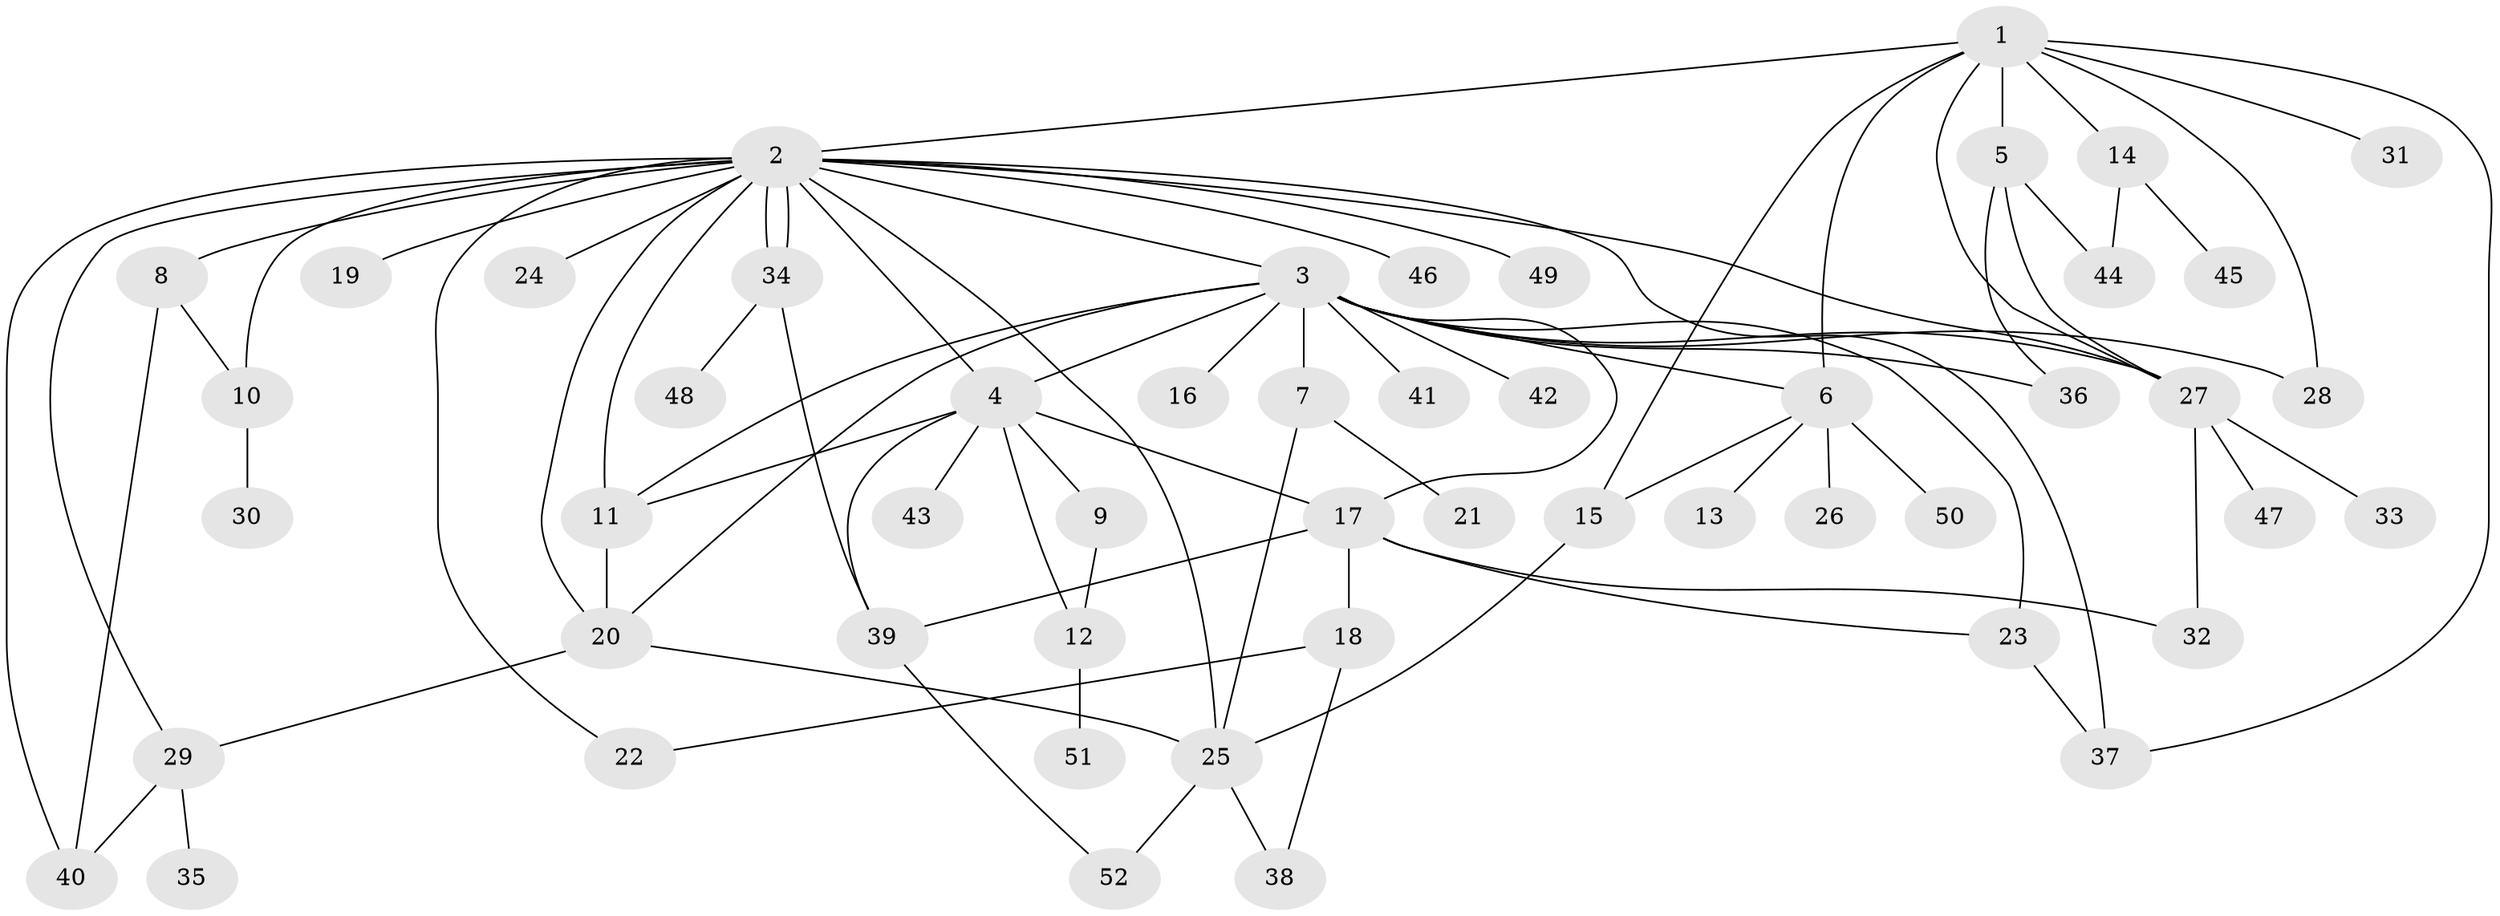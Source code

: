 // coarse degree distribution, {6: 0.047619047619047616, 12: 0.047619047619047616, 10: 0.047619047619047616, 5: 0.09523809523809523, 4: 0.19047619047619047, 3: 0.047619047619047616, 2: 0.19047619047619047, 1: 0.3333333333333333}
// Generated by graph-tools (version 1.1) at 2025/50/03/04/25 22:50:04]
// undirected, 52 vertices, 83 edges
graph export_dot {
  node [color=gray90,style=filled];
  1;
  2;
  3;
  4;
  5;
  6;
  7;
  8;
  9;
  10;
  11;
  12;
  13;
  14;
  15;
  16;
  17;
  18;
  19;
  20;
  21;
  22;
  23;
  24;
  25;
  26;
  27;
  28;
  29;
  30;
  31;
  32;
  33;
  34;
  35;
  36;
  37;
  38;
  39;
  40;
  41;
  42;
  43;
  44;
  45;
  46;
  47;
  48;
  49;
  50;
  51;
  52;
  1 -- 2;
  1 -- 5;
  1 -- 6;
  1 -- 14;
  1 -- 15;
  1 -- 27;
  1 -- 28;
  1 -- 31;
  1 -- 37;
  2 -- 3;
  2 -- 4;
  2 -- 8;
  2 -- 10;
  2 -- 11;
  2 -- 19;
  2 -- 20;
  2 -- 22;
  2 -- 24;
  2 -- 25;
  2 -- 27;
  2 -- 29;
  2 -- 34;
  2 -- 34;
  2 -- 37;
  2 -- 40;
  2 -- 46;
  2 -- 49;
  3 -- 4;
  3 -- 6;
  3 -- 7;
  3 -- 11;
  3 -- 16;
  3 -- 17;
  3 -- 20;
  3 -- 23;
  3 -- 27;
  3 -- 28;
  3 -- 36;
  3 -- 41;
  3 -- 42;
  4 -- 9;
  4 -- 11;
  4 -- 12;
  4 -- 17;
  4 -- 39;
  4 -- 43;
  5 -- 27;
  5 -- 36;
  5 -- 44;
  6 -- 13;
  6 -- 15;
  6 -- 26;
  6 -- 50;
  7 -- 21;
  7 -- 25;
  8 -- 10;
  8 -- 40;
  9 -- 12;
  10 -- 30;
  11 -- 20;
  12 -- 51;
  14 -- 44;
  14 -- 45;
  15 -- 25;
  17 -- 18;
  17 -- 23;
  17 -- 32;
  17 -- 39;
  18 -- 22;
  18 -- 38;
  20 -- 25;
  20 -- 29;
  23 -- 37;
  25 -- 38;
  25 -- 52;
  27 -- 32;
  27 -- 33;
  27 -- 47;
  29 -- 35;
  29 -- 40;
  34 -- 39;
  34 -- 48;
  39 -- 52;
}
